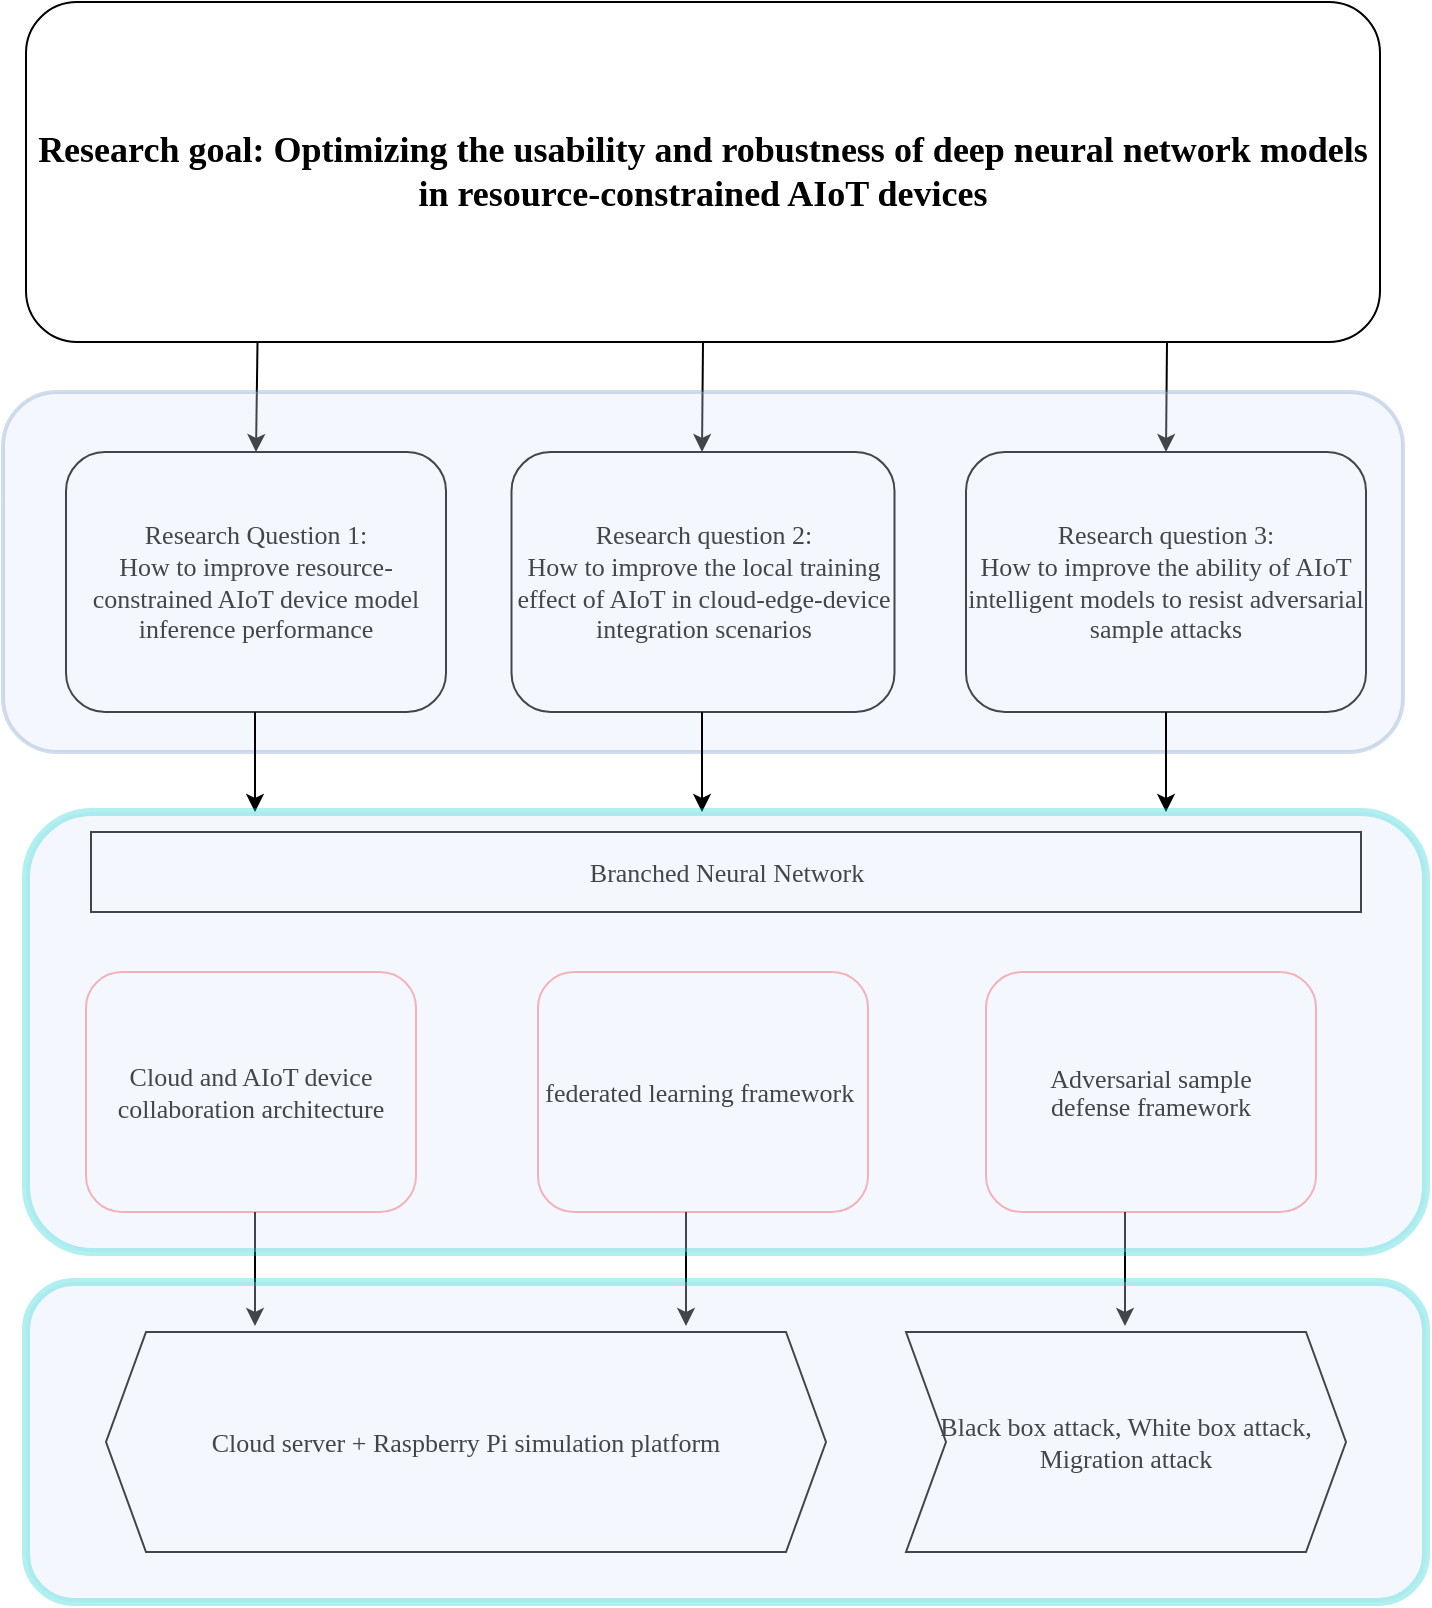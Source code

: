 <mxfile version="24.2.2" type="github">
  <diagram name="第 1 页" id="E_9ZUGZub5r1t7u37brj">
    <mxGraphModel dx="1000" dy="605" grid="1" gridSize="10" guides="1" tooltips="1" connect="1" arrows="1" fold="1" page="1" pageScale="1" pageWidth="850" pageHeight="1100" math="0" shadow="0">
      <root>
        <mxCell id="0" />
        <mxCell id="1" parent="0" />
        <mxCell id="_085nPTa5El5RhCGtDlV-1" value="&lt;p style=&quot;font-size: 18px;&quot;&gt;&lt;font style=&quot;font-size: 18px;&quot; face=&quot;Times New Roman&quot;&gt;Research goal: Optimizing the usability and robustness of deep neural network models in resource-constrained AIoT devices&lt;/font&gt;&lt;/p&gt;" style="rounded=1;whiteSpace=wrap;html=1;fontStyle=1;labelBackgroundColor=none;fontSize=18;" parent="1" vertex="1">
          <mxGeometry x="100" y="15" width="677" height="170" as="geometry" />
        </mxCell>
        <mxCell id="_085nPTa5El5RhCGtDlV-2" value="&lt;div style=&quot;font-size: 13px;&quot;&gt;Research Question 1:&lt;/div&gt;&lt;div style=&quot;font-size: 13px;&quot;&gt;How to improve resource-constrained AIoT device model inference performance&lt;/div&gt;" style="rounded=1;whiteSpace=wrap;html=1;fontFamily=Comic Sans MS;fontSize=13;" parent="1" vertex="1">
          <mxGeometry x="120" y="240" width="190" height="130" as="geometry" />
        </mxCell>
        <mxCell id="_085nPTa5El5RhCGtDlV-3" value="&lt;div style=&quot;font-size: 13px;&quot;&gt;Research question 2:&lt;/div&gt;&lt;div style=&quot;font-size: 13px;&quot;&gt;How to improve the local training effect of AIoT in cloud-edge-device integration scenarios&lt;/div&gt;" style="rounded=1;whiteSpace=wrap;html=1;fontStyle=0;fontFamily=Comic Sans MS;fontSize=13;" parent="1" vertex="1">
          <mxGeometry x="342.75" y="240" width="191.5" height="130" as="geometry" />
        </mxCell>
        <mxCell id="_085nPTa5El5RhCGtDlV-4" value="&lt;div style=&quot;font-size: 13px;&quot;&gt;Research question 3:&lt;/div&gt;&lt;div style=&quot;font-size: 13px;&quot;&gt;How to improve the ability of AIoT intelligent models to resist adversarial sample attacks&lt;/div&gt;" style="rounded=1;whiteSpace=wrap;html=1;fontFamily=Comic Sans MS;fontSize=13;" parent="1" vertex="1">
          <mxGeometry x="570" y="240" width="200" height="130" as="geometry" />
        </mxCell>
        <mxCell id="b_dZQruKx7hnP9HHT105-1" value="Branched Neural Network" style="rounded=0;whiteSpace=wrap;html=1;fontFamily=Comic Sans MS;fontSize=13;" vertex="1" parent="1">
          <mxGeometry x="132.5" y="430" width="635" height="40" as="geometry" />
        </mxCell>
        <mxCell id="b_dZQruKx7hnP9HHT105-2" value="Cloud and AIoT device collaboration architecture" style="rounded=1;whiteSpace=wrap;html=1;fontFamily=Comic Sans MS;fontSize=13;strokeColor=#FF9999;" vertex="1" parent="1">
          <mxGeometry x="130" y="500" width="165" height="120" as="geometry" />
        </mxCell>
        <mxCell id="b_dZQruKx7hnP9HHT105-3" value="&lt;font style=&quot;font-size: 13px;&quot;&gt;federated learning framework&amp;nbsp;&lt;/font&gt;" style="rounded=1;whiteSpace=wrap;html=1;fontFamily=Comic Sans MS;fontSize=13;strokeColor=#FF9999;" vertex="1" parent="1">
          <mxGeometry x="356" y="500" width="165" height="120" as="geometry" />
        </mxCell>
        <mxCell id="b_dZQruKx7hnP9HHT105-4" value="&lt;p style=&quot;margin: 0cm 16.8pt 0.0pt; line-height: 10.5pt; font-size: 13px;&quot; align=&quot;center&quot; class=&quot;MsoNormal&quot;&gt;&lt;font style=&quot;font-size: 13px;&quot;&gt;Adversarial sample defense framework&lt;/font&gt;&lt;br style=&quot;font-size: 13px;&quot;&gt;&lt;/p&gt;" style="rounded=1;whiteSpace=wrap;html=1;fontFamily=Comic Sans MS;fontSize=13;strokeColor=#FF9999;" vertex="1" parent="1">
          <mxGeometry x="580" y="500" width="165" height="120" as="geometry" />
        </mxCell>
        <mxCell id="b_dZQruKx7hnP9HHT105-6" value="Cloud server + Raspberry Pi simulation platform" style="shape=hexagon;perimeter=hexagonPerimeter2;whiteSpace=wrap;html=1;fixedSize=1;fontFamily=Comic Sans MS;fontSize=13;" vertex="1" parent="1">
          <mxGeometry x="140" y="680" width="360" height="110" as="geometry" />
        </mxCell>
        <mxCell id="b_dZQruKx7hnP9HHT105-7" value="Black box attack, White box attack, Migration attack" style="shape=step;perimeter=stepPerimeter;whiteSpace=wrap;html=1;fixedSize=1;fontFamily=Comic Sans MS;fontSize=13;" vertex="1" parent="1">
          <mxGeometry x="540" y="680" width="220" height="110" as="geometry" />
        </mxCell>
        <mxCell id="b_dZQruKx7hnP9HHT105-10" value="" style="endArrow=classic;html=1;rounded=0;entryX=0.5;entryY=0;entryDx=0;entryDy=0;exitX=0.171;exitY=0.998;exitDx=0;exitDy=0;exitPerimeter=0;" edge="1" parent="1" source="_085nPTa5El5RhCGtDlV-1" target="_085nPTa5El5RhCGtDlV-2">
          <mxGeometry width="50" height="50" relative="1" as="geometry">
            <mxPoint x="400" y="390" as="sourcePoint" />
            <mxPoint x="450" y="340" as="targetPoint" />
          </mxGeometry>
        </mxCell>
        <mxCell id="b_dZQruKx7hnP9HHT105-11" value="" style="endArrow=classic;html=1;rounded=0;exitX=0.5;exitY=1;exitDx=0;exitDy=0;" edge="1" parent="1" source="_085nPTa5El5RhCGtDlV-1">
          <mxGeometry width="50" height="50" relative="1" as="geometry">
            <mxPoint x="438" y="190" as="sourcePoint" />
            <mxPoint x="438" y="240" as="targetPoint" />
          </mxGeometry>
        </mxCell>
        <mxCell id="b_dZQruKx7hnP9HHT105-12" value="" style="endArrow=classic;html=1;rounded=0;entryX=0.5;entryY=0;entryDx=0;entryDy=0;exitX=0.171;exitY=0.998;exitDx=0;exitDy=0;exitPerimeter=0;" edge="1" parent="1" target="_085nPTa5El5RhCGtDlV-4">
          <mxGeometry width="50" height="50" relative="1" as="geometry">
            <mxPoint x="670.5" y="185" as="sourcePoint" />
            <mxPoint x="669.5" y="240" as="targetPoint" />
          </mxGeometry>
        </mxCell>
        <mxCell id="b_dZQruKx7hnP9HHT105-17" value="" style="rounded=1;whiteSpace=wrap;html=1;opacity=30;fillColor=#dae8fc;strokeColor=#6c8ebf;glass=0;labelBorderColor=#45FFF9;strokeWidth=2;textShadow=1;" vertex="1" parent="1">
          <mxGeometry x="88.5" y="210" width="700" height="180" as="geometry" />
        </mxCell>
        <mxCell id="b_dZQruKx7hnP9HHT105-16" value="" style="endArrow=classic;html=1;rounded=0;exitX=0.171;exitY=0.998;exitDx=0;exitDy=0;exitPerimeter=0;" edge="1" parent="1">
          <mxGeometry width="50" height="50" relative="1" as="geometry">
            <mxPoint x="670" y="370" as="sourcePoint" />
            <mxPoint x="670" y="420" as="targetPoint" />
          </mxGeometry>
        </mxCell>
        <mxCell id="b_dZQruKx7hnP9HHT105-19" value="" style="endArrow=classic;html=1;rounded=0;exitX=0.171;exitY=0.998;exitDx=0;exitDy=0;exitPerimeter=0;" edge="1" parent="1">
          <mxGeometry width="50" height="50" relative="1" as="geometry">
            <mxPoint x="214.5" y="370" as="sourcePoint" />
            <mxPoint x="214.5" y="420" as="targetPoint" />
          </mxGeometry>
        </mxCell>
        <mxCell id="b_dZQruKx7hnP9HHT105-20" value="" style="endArrow=classic;html=1;rounded=0;exitX=0.171;exitY=0.998;exitDx=0;exitDy=0;exitPerimeter=0;" edge="1" parent="1">
          <mxGeometry width="50" height="50" relative="1" as="geometry">
            <mxPoint x="438" y="370" as="sourcePoint" />
            <mxPoint x="438" y="420" as="targetPoint" />
          </mxGeometry>
        </mxCell>
        <mxCell id="b_dZQruKx7hnP9HHT105-23" value="" style="endArrow=classic;html=1;rounded=0;exitX=0.59;exitY=1.011;exitDx=0;exitDy=0;exitPerimeter=0;entryX=0.21;entryY=-0.018;entryDx=0;entryDy=0;entryPerimeter=0;" edge="1" parent="1">
          <mxGeometry width="50" height="50" relative="1" as="geometry">
            <mxPoint x="649.5" y="620" as="sourcePoint" />
            <mxPoint x="649.5" y="677" as="targetPoint" />
          </mxGeometry>
        </mxCell>
        <mxCell id="b_dZQruKx7hnP9HHT105-25" value="" style="endArrow=classic;html=1;rounded=0;exitX=0.59;exitY=1.011;exitDx=0;exitDy=0;exitPerimeter=0;entryX=0.21;entryY=-0.018;entryDx=0;entryDy=0;entryPerimeter=0;" edge="1" parent="1">
          <mxGeometry width="50" height="50" relative="1" as="geometry">
            <mxPoint x="430" y="620" as="sourcePoint" />
            <mxPoint x="430" y="677" as="targetPoint" />
          </mxGeometry>
        </mxCell>
        <mxCell id="b_dZQruKx7hnP9HHT105-26" value="" style="endArrow=classic;html=1;rounded=0;exitX=0.59;exitY=1.011;exitDx=0;exitDy=0;exitPerimeter=0;entryX=0.21;entryY=-0.018;entryDx=0;entryDy=0;entryPerimeter=0;" edge="1" parent="1">
          <mxGeometry width="50" height="50" relative="1" as="geometry">
            <mxPoint x="214.5" y="620" as="sourcePoint" />
            <mxPoint x="214.5" y="677" as="targetPoint" />
          </mxGeometry>
        </mxCell>
        <mxCell id="b_dZQruKx7hnP9HHT105-27" value="" style="rounded=1;whiteSpace=wrap;html=1;opacity=30;fillColor=#dae8fc;strokeColor=#00CCCC;glass=0;labelBorderColor=#99FFFF;strokeWidth=4;textShadow=0;" vertex="1" parent="1">
          <mxGeometry x="100" y="420" width="700" height="220" as="geometry" />
        </mxCell>
        <mxCell id="b_dZQruKx7hnP9HHT105-28" value="" style="rounded=1;whiteSpace=wrap;html=1;opacity=30;fillColor=#dae8fc;strokeColor=#00CCCC;glass=0;labelBorderColor=#99FFFF;strokeWidth=4;textShadow=0;" vertex="1" parent="1">
          <mxGeometry x="100" y="655" width="700" height="160" as="geometry" />
        </mxCell>
      </root>
    </mxGraphModel>
  </diagram>
</mxfile>
